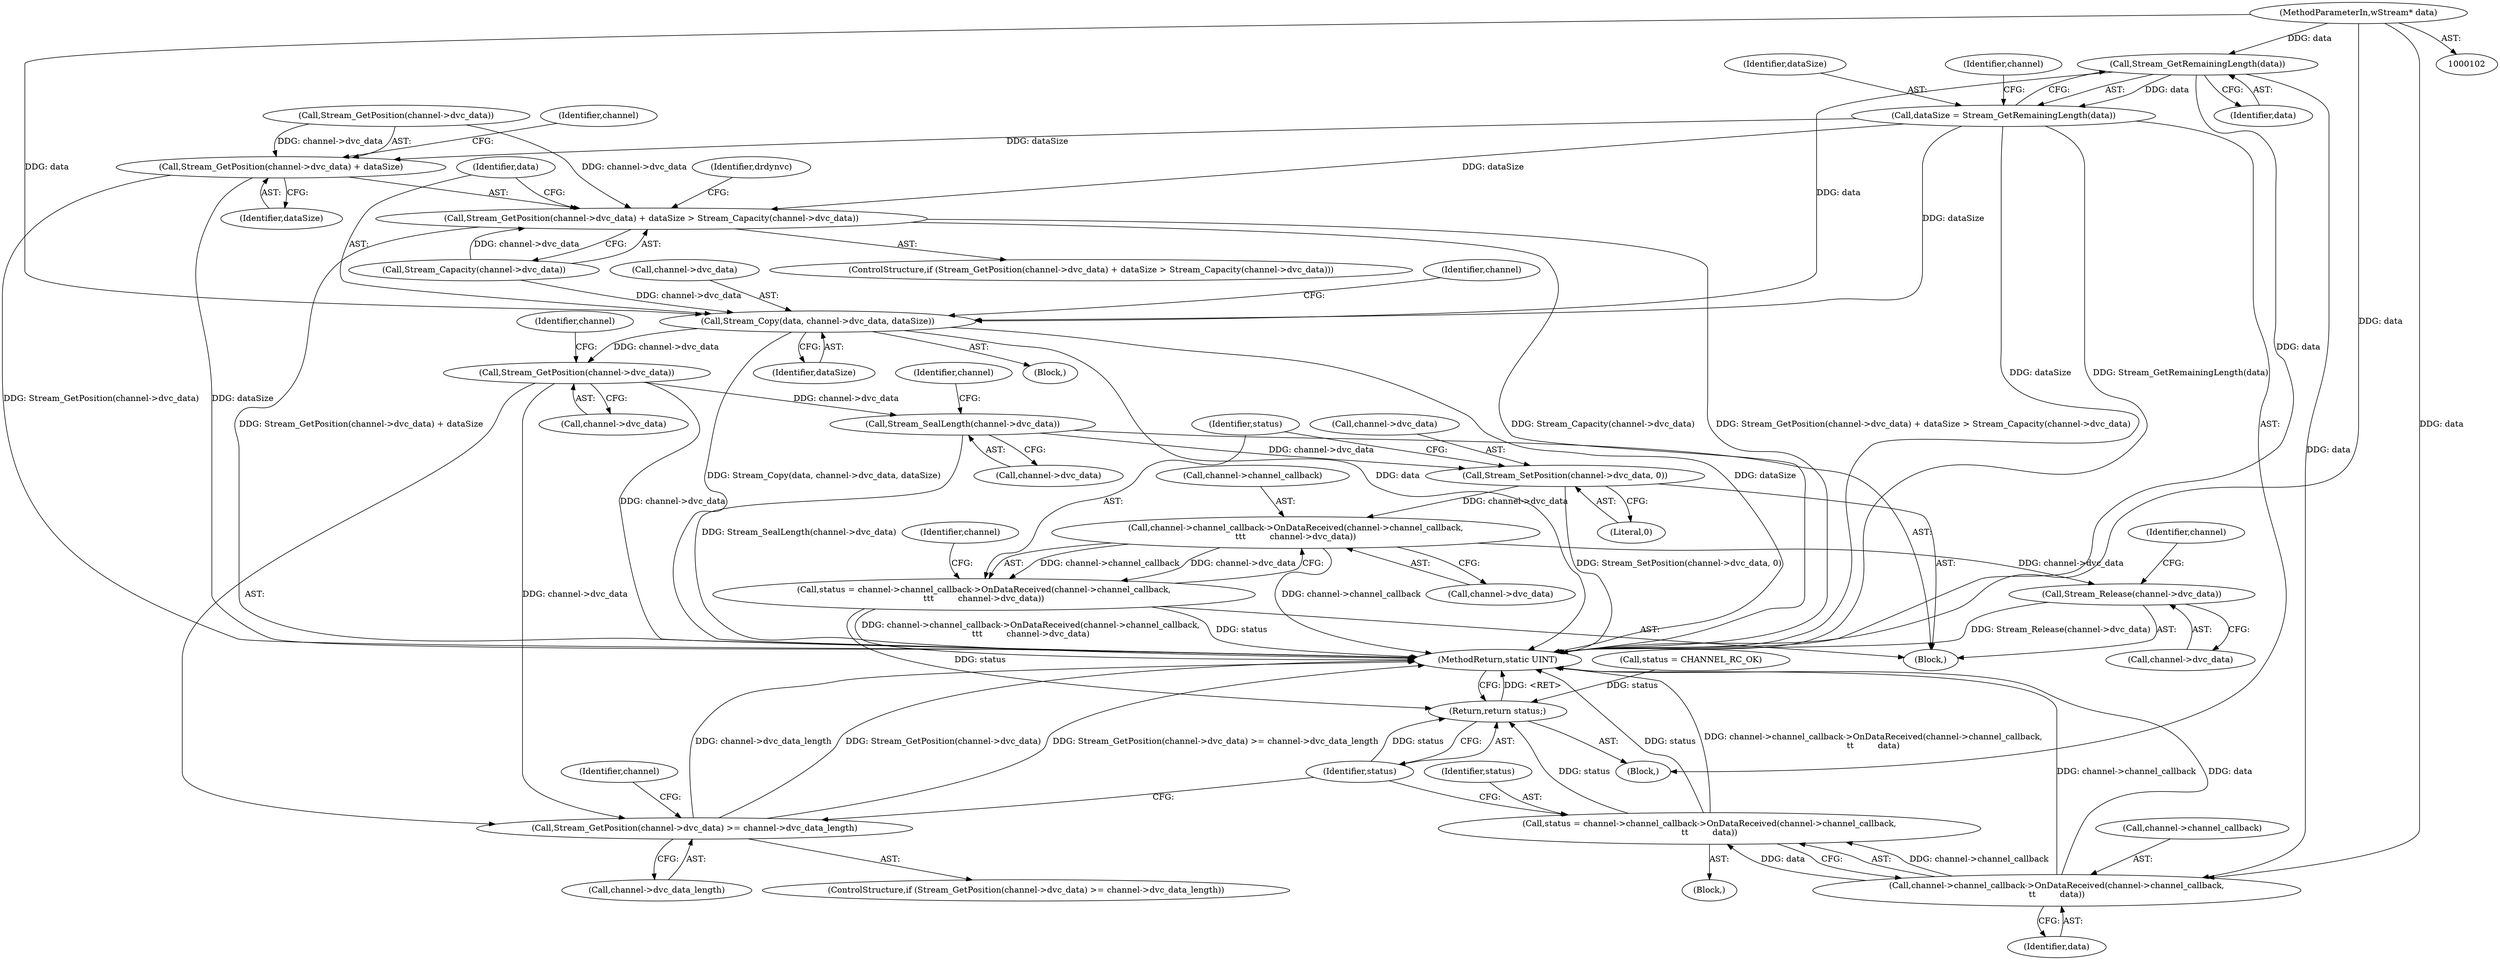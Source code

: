 digraph "0_FreeRDP_baee520e3dd9be6511c45a14c5f5e77784de1471_6@API" {
"1000116" [label="(Call,Stream_GetRemainingLength(data))"];
"1000106" [label="(MethodParameterIn,wStream* data)"];
"1000114" [label="(Call,dataSize = Stream_GetRemainingLength(data))"];
"1000144" [label="(Call,Stream_GetPosition(channel->dvc_data) + dataSize > Stream_Capacity(channel->dvc_data))"];
"1000145" [label="(Call,Stream_GetPosition(channel->dvc_data) + dataSize)"];
"1000173" [label="(Call,Stream_Copy(data, channel->dvc_data, dataSize))"];
"1000181" [label="(Call,Stream_GetPosition(channel->dvc_data))"];
"1000180" [label="(Call,Stream_GetPosition(channel->dvc_data) >= channel->dvc_data_length)"];
"1000189" [label="(Call,Stream_SealLength(channel->dvc_data))"];
"1000193" [label="(Call,Stream_SetPosition(channel->dvc_data, 0))"];
"1000200" [label="(Call,channel->channel_callback->OnDataReceived(channel->channel_callback,\n\t\t\t         channel->dvc_data))"];
"1000198" [label="(Call,status = channel->channel_callback->OnDataReceived(channel->channel_callback,\n\t\t\t         channel->dvc_data))"];
"1000225" [label="(Return,return status;)"];
"1000207" [label="(Call,Stream_Release(channel->dvc_data))"];
"1000220" [label="(Call,channel->channel_callback->OnDataReceived(channel->channel_callback,\n\t\t         data))"];
"1000218" [label="(Call,status = channel->channel_callback->OnDataReceived(channel->channel_callback,\n\t\t         data))"];
"1000182" [label="(Call,channel->dvc_data)"];
"1000197" [label="(Literal,0)"];
"1000188" [label="(Block,)"];
"1000175" [label="(Call,channel->dvc_data)"];
"1000198" [label="(Call,status = channel->channel_callback->OnDataReceived(channel->channel_callback,\n\t\t\t         channel->dvc_data))"];
"1000224" [label="(Identifier,data)"];
"1000220" [label="(Call,channel->channel_callback->OnDataReceived(channel->channel_callback,\n\t\t         data))"];
"1000221" [label="(Call,channel->channel_callback)"];
"1000151" [label="(Call,Stream_Capacity(channel->dvc_data))"];
"1000186" [label="(Identifier,channel)"];
"1000191" [label="(Identifier,channel)"];
"1000143" [label="(ControlStructure,if (Stream_GetPosition(channel->dvc_data) + dataSize > Stream_Capacity(channel->dvc_data)))"];
"1000194" [label="(Call,channel->dvc_data)"];
"1000180" [label="(Call,Stream_GetPosition(channel->dvc_data) >= channel->dvc_data_length)"];
"1000225" [label="(Return,return status;)"];
"1000117" [label="(Identifier,data)"];
"1000204" [label="(Call,channel->dvc_data)"];
"1000109" [label="(Call,status = CHANNEL_RC_OK)"];
"1000213" [label="(Identifier,channel)"];
"1000189" [label="(Call,Stream_SealLength(channel->dvc_data))"];
"1000190" [label="(Call,channel->dvc_data)"];
"1000219" [label="(Identifier,status)"];
"1000142" [label="(Block,)"];
"1000119" [label="(Identifier,channel)"];
"1000200" [label="(Call,channel->channel_callback->OnDataReceived(channel->channel_callback,\n\t\t\t         channel->dvc_data))"];
"1000146" [label="(Call,Stream_GetPosition(channel->dvc_data))"];
"1000183" [label="(Identifier,channel)"];
"1000153" [label="(Identifier,channel)"];
"1000178" [label="(Identifier,dataSize)"];
"1000217" [label="(Block,)"];
"1000207" [label="(Call,Stream_Release(channel->dvc_data))"];
"1000107" [label="(Block,)"];
"1000106" [label="(MethodParameterIn,wStream* data)"];
"1000116" [label="(Call,Stream_GetRemainingLength(data))"];
"1000195" [label="(Identifier,channel)"];
"1000115" [label="(Identifier,dataSize)"];
"1000201" [label="(Call,channel->channel_callback)"];
"1000179" [label="(ControlStructure,if (Stream_GetPosition(channel->dvc_data) >= channel->dvc_data_length))"];
"1000226" [label="(Identifier,status)"];
"1000114" [label="(Call,dataSize = Stream_GetRemainingLength(data))"];
"1000174" [label="(Identifier,data)"];
"1000173" [label="(Call,Stream_Copy(data, channel->dvc_data, dataSize))"];
"1000145" [label="(Call,Stream_GetPosition(channel->dvc_data) + dataSize)"];
"1000209" [label="(Identifier,channel)"];
"1000150" [label="(Identifier,dataSize)"];
"1000218" [label="(Call,status = channel->channel_callback->OnDataReceived(channel->channel_callback,\n\t\t         data))"];
"1000158" [label="(Identifier,drdynvc)"];
"1000185" [label="(Call,channel->dvc_data_length)"];
"1000199" [label="(Identifier,status)"];
"1000193" [label="(Call,Stream_SetPosition(channel->dvc_data, 0))"];
"1000208" [label="(Call,channel->dvc_data)"];
"1000181" [label="(Call,Stream_GetPosition(channel->dvc_data))"];
"1000227" [label="(MethodReturn,static UINT)"];
"1000144" [label="(Call,Stream_GetPosition(channel->dvc_data) + dataSize > Stream_Capacity(channel->dvc_data))"];
"1000116" -> "1000114"  [label="AST: "];
"1000116" -> "1000117"  [label="CFG: "];
"1000117" -> "1000116"  [label="AST: "];
"1000114" -> "1000116"  [label="CFG: "];
"1000116" -> "1000227"  [label="DDG: data"];
"1000116" -> "1000114"  [label="DDG: data"];
"1000106" -> "1000116"  [label="DDG: data"];
"1000116" -> "1000173"  [label="DDG: data"];
"1000116" -> "1000220"  [label="DDG: data"];
"1000106" -> "1000102"  [label="AST: "];
"1000106" -> "1000227"  [label="DDG: data"];
"1000106" -> "1000173"  [label="DDG: data"];
"1000106" -> "1000220"  [label="DDG: data"];
"1000114" -> "1000107"  [label="AST: "];
"1000115" -> "1000114"  [label="AST: "];
"1000119" -> "1000114"  [label="CFG: "];
"1000114" -> "1000227"  [label="DDG: dataSize"];
"1000114" -> "1000227"  [label="DDG: Stream_GetRemainingLength(data)"];
"1000114" -> "1000144"  [label="DDG: dataSize"];
"1000114" -> "1000145"  [label="DDG: dataSize"];
"1000114" -> "1000173"  [label="DDG: dataSize"];
"1000144" -> "1000143"  [label="AST: "];
"1000144" -> "1000151"  [label="CFG: "];
"1000145" -> "1000144"  [label="AST: "];
"1000151" -> "1000144"  [label="AST: "];
"1000158" -> "1000144"  [label="CFG: "];
"1000174" -> "1000144"  [label="CFG: "];
"1000144" -> "1000227"  [label="DDG: Stream_Capacity(channel->dvc_data)"];
"1000144" -> "1000227"  [label="DDG: Stream_GetPosition(channel->dvc_data) + dataSize > Stream_Capacity(channel->dvc_data)"];
"1000144" -> "1000227"  [label="DDG: Stream_GetPosition(channel->dvc_data) + dataSize"];
"1000146" -> "1000144"  [label="DDG: channel->dvc_data"];
"1000151" -> "1000144"  [label="DDG: channel->dvc_data"];
"1000145" -> "1000150"  [label="CFG: "];
"1000146" -> "1000145"  [label="AST: "];
"1000150" -> "1000145"  [label="AST: "];
"1000153" -> "1000145"  [label="CFG: "];
"1000145" -> "1000227"  [label="DDG: dataSize"];
"1000145" -> "1000227"  [label="DDG: Stream_GetPosition(channel->dvc_data)"];
"1000146" -> "1000145"  [label="DDG: channel->dvc_data"];
"1000173" -> "1000142"  [label="AST: "];
"1000173" -> "1000178"  [label="CFG: "];
"1000174" -> "1000173"  [label="AST: "];
"1000175" -> "1000173"  [label="AST: "];
"1000178" -> "1000173"  [label="AST: "];
"1000183" -> "1000173"  [label="CFG: "];
"1000173" -> "1000227"  [label="DDG: dataSize"];
"1000173" -> "1000227"  [label="DDG: Stream_Copy(data, channel->dvc_data, dataSize)"];
"1000173" -> "1000227"  [label="DDG: data"];
"1000151" -> "1000173"  [label="DDG: channel->dvc_data"];
"1000173" -> "1000181"  [label="DDG: channel->dvc_data"];
"1000181" -> "1000180"  [label="AST: "];
"1000181" -> "1000182"  [label="CFG: "];
"1000182" -> "1000181"  [label="AST: "];
"1000186" -> "1000181"  [label="CFG: "];
"1000181" -> "1000227"  [label="DDG: channel->dvc_data"];
"1000181" -> "1000180"  [label="DDG: channel->dvc_data"];
"1000181" -> "1000189"  [label="DDG: channel->dvc_data"];
"1000180" -> "1000179"  [label="AST: "];
"1000180" -> "1000185"  [label="CFG: "];
"1000185" -> "1000180"  [label="AST: "];
"1000191" -> "1000180"  [label="CFG: "];
"1000226" -> "1000180"  [label="CFG: "];
"1000180" -> "1000227"  [label="DDG: channel->dvc_data_length"];
"1000180" -> "1000227"  [label="DDG: Stream_GetPosition(channel->dvc_data)"];
"1000180" -> "1000227"  [label="DDG: Stream_GetPosition(channel->dvc_data) >= channel->dvc_data_length"];
"1000189" -> "1000188"  [label="AST: "];
"1000189" -> "1000190"  [label="CFG: "];
"1000190" -> "1000189"  [label="AST: "];
"1000195" -> "1000189"  [label="CFG: "];
"1000189" -> "1000227"  [label="DDG: Stream_SealLength(channel->dvc_data)"];
"1000189" -> "1000193"  [label="DDG: channel->dvc_data"];
"1000193" -> "1000188"  [label="AST: "];
"1000193" -> "1000197"  [label="CFG: "];
"1000194" -> "1000193"  [label="AST: "];
"1000197" -> "1000193"  [label="AST: "];
"1000199" -> "1000193"  [label="CFG: "];
"1000193" -> "1000227"  [label="DDG: Stream_SetPosition(channel->dvc_data, 0)"];
"1000193" -> "1000200"  [label="DDG: channel->dvc_data"];
"1000200" -> "1000198"  [label="AST: "];
"1000200" -> "1000204"  [label="CFG: "];
"1000201" -> "1000200"  [label="AST: "];
"1000204" -> "1000200"  [label="AST: "];
"1000198" -> "1000200"  [label="CFG: "];
"1000200" -> "1000227"  [label="DDG: channel->channel_callback"];
"1000200" -> "1000198"  [label="DDG: channel->channel_callback"];
"1000200" -> "1000198"  [label="DDG: channel->dvc_data"];
"1000200" -> "1000207"  [label="DDG: channel->dvc_data"];
"1000198" -> "1000188"  [label="AST: "];
"1000199" -> "1000198"  [label="AST: "];
"1000209" -> "1000198"  [label="CFG: "];
"1000198" -> "1000227"  [label="DDG: status"];
"1000198" -> "1000227"  [label="DDG: channel->channel_callback->OnDataReceived(channel->channel_callback,\n\t\t\t         channel->dvc_data)"];
"1000198" -> "1000225"  [label="DDG: status"];
"1000225" -> "1000107"  [label="AST: "];
"1000225" -> "1000226"  [label="CFG: "];
"1000226" -> "1000225"  [label="AST: "];
"1000227" -> "1000225"  [label="CFG: "];
"1000225" -> "1000227"  [label="DDG: <RET>"];
"1000226" -> "1000225"  [label="DDG: status"];
"1000218" -> "1000225"  [label="DDG: status"];
"1000109" -> "1000225"  [label="DDG: status"];
"1000207" -> "1000188"  [label="AST: "];
"1000207" -> "1000208"  [label="CFG: "];
"1000208" -> "1000207"  [label="AST: "];
"1000213" -> "1000207"  [label="CFG: "];
"1000207" -> "1000227"  [label="DDG: Stream_Release(channel->dvc_data)"];
"1000220" -> "1000218"  [label="AST: "];
"1000220" -> "1000224"  [label="CFG: "];
"1000221" -> "1000220"  [label="AST: "];
"1000224" -> "1000220"  [label="AST: "];
"1000218" -> "1000220"  [label="CFG: "];
"1000220" -> "1000227"  [label="DDG: channel->channel_callback"];
"1000220" -> "1000227"  [label="DDG: data"];
"1000220" -> "1000218"  [label="DDG: channel->channel_callback"];
"1000220" -> "1000218"  [label="DDG: data"];
"1000218" -> "1000217"  [label="AST: "];
"1000219" -> "1000218"  [label="AST: "];
"1000226" -> "1000218"  [label="CFG: "];
"1000218" -> "1000227"  [label="DDG: status"];
"1000218" -> "1000227"  [label="DDG: channel->channel_callback->OnDataReceived(channel->channel_callback,\n\t\t         data)"];
}
